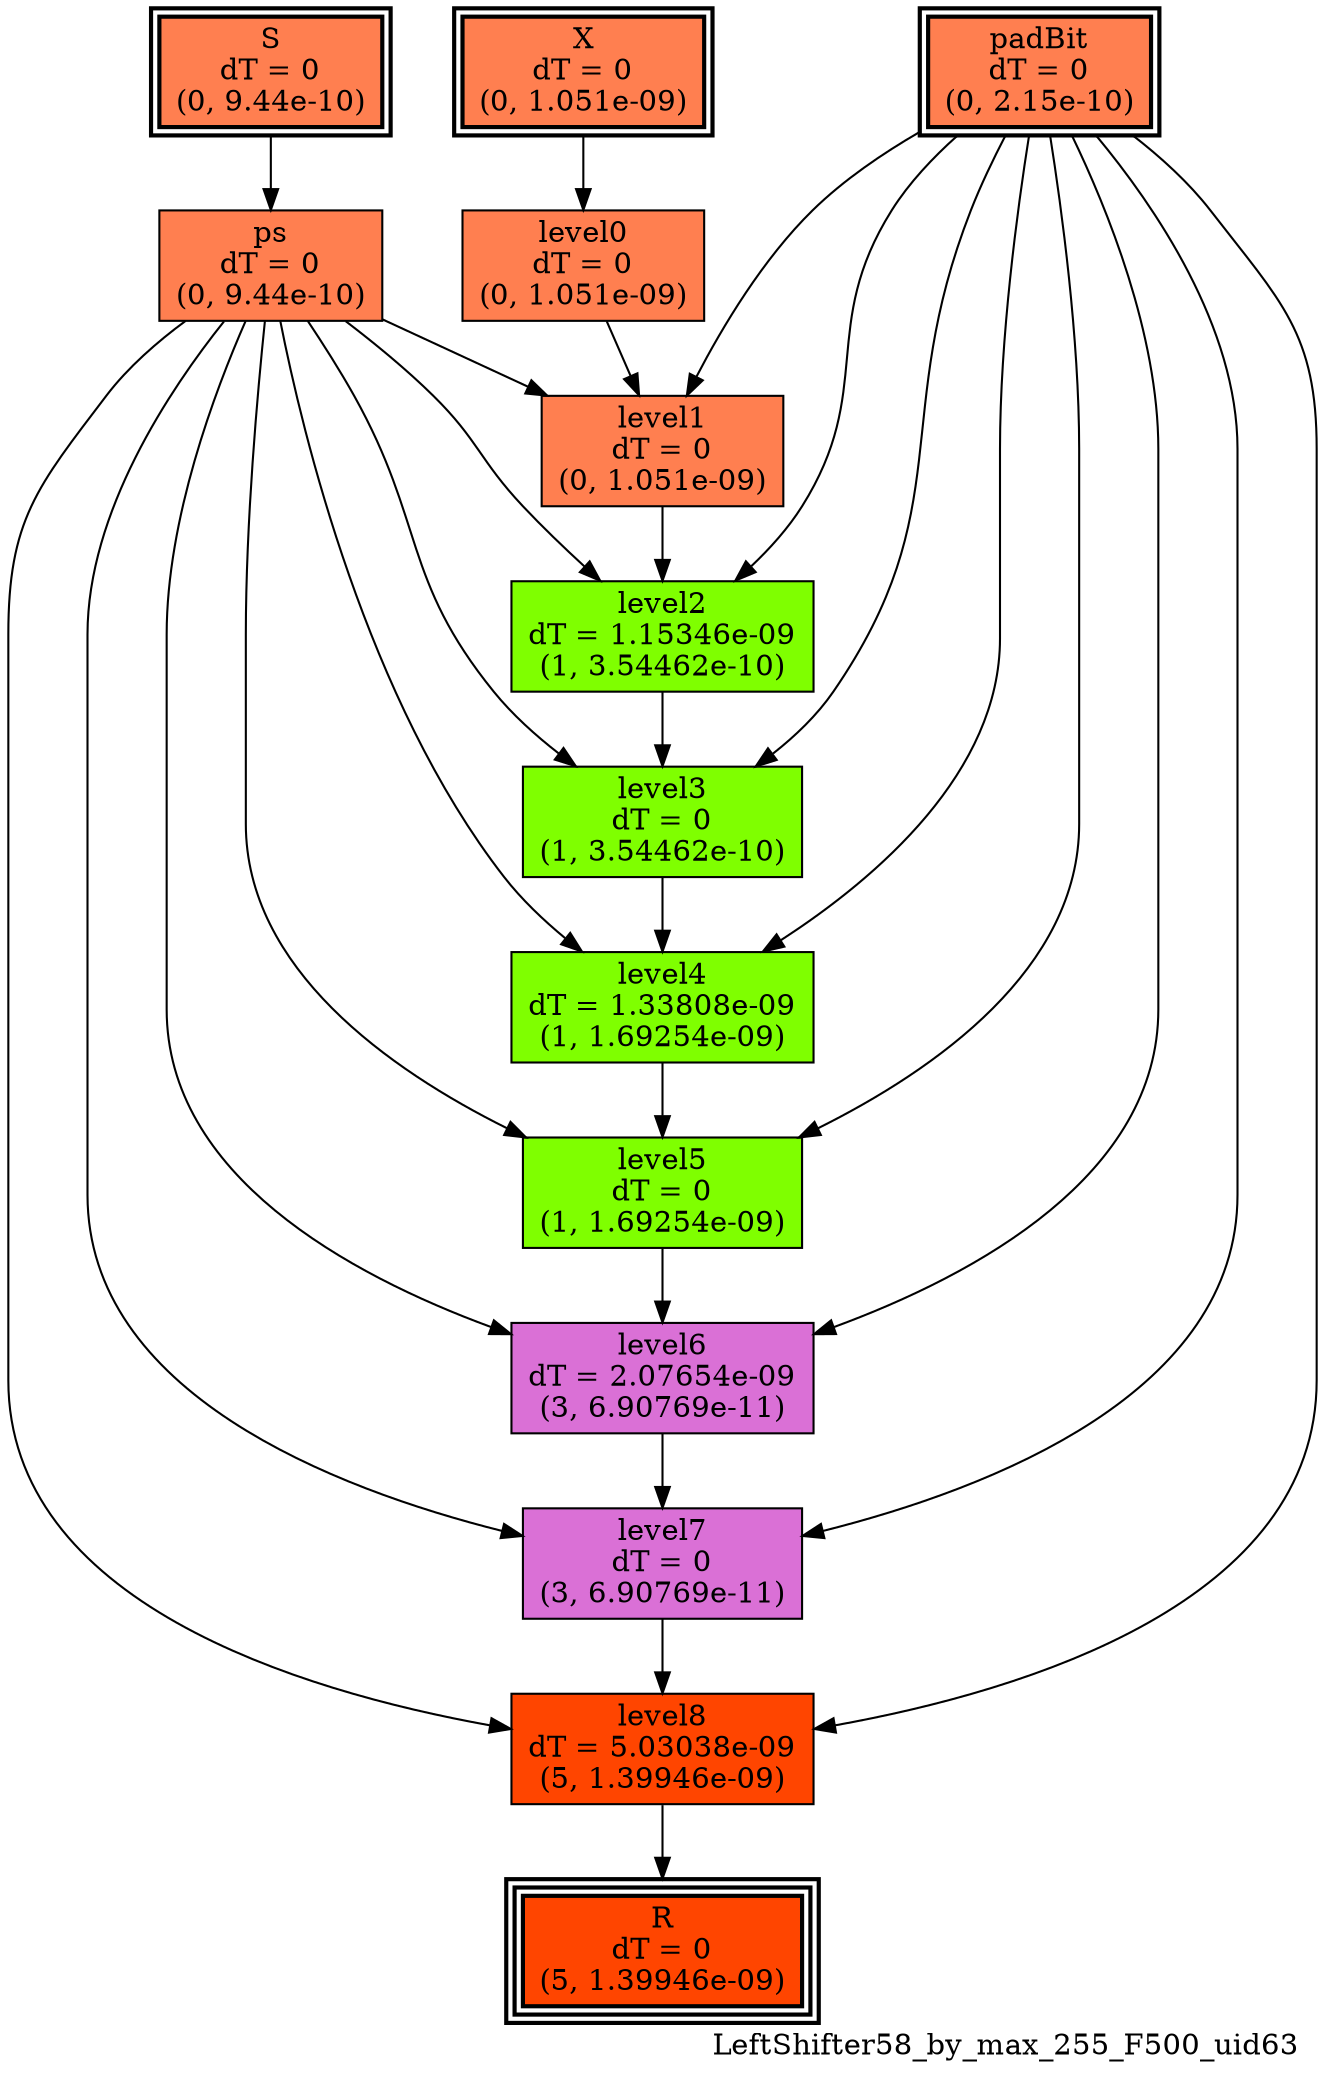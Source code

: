 digraph LeftShifter58_by_max_255_F500_uid63
{
	//graph drawing options
	label=LeftShifter58_by_max_255_F500_uid63;
	labelloc=bottom;
	labeljust=right;
	ratio=auto;
	nodesep=0.25;
	ranksep=0.5;

	//input/output signals of operator LeftShifter58_by_max_255_F500_uid63
	X__LeftShifter58_by_max_255_F500_uid63 [ label="X\ndT = 0\n(0, 1.051e-09)", shape=box, color=black, style="bold, filled", fillcolor=coral, peripheries=2 ];
	S__LeftShifter58_by_max_255_F500_uid63 [ label="S\ndT = 0\n(0, 9.44e-10)", shape=box, color=black, style="bold, filled", fillcolor=coral, peripheries=2 ];
	padBit__LeftShifter58_by_max_255_F500_uid63 [ label="padBit\ndT = 0\n(0, 2.15e-10)", shape=box, color=black, style="bold, filled", fillcolor=coral, peripheries=2 ];
	R__LeftShifter58_by_max_255_F500_uid63 [ label="R\ndT = 0\n(5, 1.39946e-09)", shape=box, color=black, style="bold, filled", fillcolor=orangered, peripheries=3 ];
	{rank=same X__LeftShifter58_by_max_255_F500_uid63, S__LeftShifter58_by_max_255_F500_uid63, padBit__LeftShifter58_by_max_255_F500_uid63};
	{rank=same R__LeftShifter58_by_max_255_F500_uid63};
	//internal signals of operator LeftShifter58_by_max_255_F500_uid63
	ps__LeftShifter58_by_max_255_F500_uid63 [ label="ps\ndT = 0\n(0, 9.44e-10)", shape=box, color=black, style=filled, fillcolor=coral, peripheries=1 ];
	level0__LeftShifter58_by_max_255_F500_uid63 [ label="level0\ndT = 0\n(0, 1.051e-09)", shape=box, color=black, style=filled, fillcolor=coral, peripheries=1 ];
	level1__LeftShifter58_by_max_255_F500_uid63 [ label="level1\ndT = 0\n(0, 1.051e-09)", shape=box, color=black, style=filled, fillcolor=coral, peripheries=1 ];
	level2__LeftShifter58_by_max_255_F500_uid63 [ label="level2\ndT = 1.15346e-09\n(1, 3.54462e-10)", shape=box, color=black, style=filled, fillcolor=chartreuse, peripheries=1 ];
	level3__LeftShifter58_by_max_255_F500_uid63 [ label="level3\ndT = 0\n(1, 3.54462e-10)", shape=box, color=black, style=filled, fillcolor=chartreuse, peripheries=1 ];
	level4__LeftShifter58_by_max_255_F500_uid63 [ label="level4\ndT = 1.33808e-09\n(1, 1.69254e-09)", shape=box, color=black, style=filled, fillcolor=chartreuse, peripheries=1 ];
	level5__LeftShifter58_by_max_255_F500_uid63 [ label="level5\ndT = 0\n(1, 1.69254e-09)", shape=box, color=black, style=filled, fillcolor=chartreuse, peripheries=1 ];
	level6__LeftShifter58_by_max_255_F500_uid63 [ label="level6\ndT = 2.07654e-09\n(3, 6.90769e-11)", shape=box, color=black, style=filled, fillcolor=orchid, peripheries=1 ];
	level7__LeftShifter58_by_max_255_F500_uid63 [ label="level7\ndT = 0\n(3, 6.90769e-11)", shape=box, color=black, style=filled, fillcolor=orchid, peripheries=1 ];
	level8__LeftShifter58_by_max_255_F500_uid63 [ label="level8\ndT = 5.03038e-09\n(5, 1.39946e-09)", shape=box, color=black, style=filled, fillcolor=orangered, peripheries=1 ];

	//subcomponents of operator LeftShifter58_by_max_255_F500_uid63

	//input and internal signal connections of operator LeftShifter58_by_max_255_F500_uid63
	X__LeftShifter58_by_max_255_F500_uid63 -> level0__LeftShifter58_by_max_255_F500_uid63 [ arrowhead=normal, arrowsize=1.0, arrowtail=normal, color=black, dir=forward  ];
	S__LeftShifter58_by_max_255_F500_uid63 -> ps__LeftShifter58_by_max_255_F500_uid63 [ arrowhead=normal, arrowsize=1.0, arrowtail=normal, color=black, dir=forward  ];
	padBit__LeftShifter58_by_max_255_F500_uid63 -> level1__LeftShifter58_by_max_255_F500_uid63 [ arrowhead=normal, arrowsize=1.0, arrowtail=normal, color=black, dir=forward  ];
	padBit__LeftShifter58_by_max_255_F500_uid63 -> level2__LeftShifter58_by_max_255_F500_uid63 [ arrowhead=normal, arrowsize=1.0, arrowtail=normal, color=black, dir=forward  ];
	padBit__LeftShifter58_by_max_255_F500_uid63 -> level3__LeftShifter58_by_max_255_F500_uid63 [ arrowhead=normal, arrowsize=1.0, arrowtail=normal, color=black, dir=forward  ];
	padBit__LeftShifter58_by_max_255_F500_uid63 -> level4__LeftShifter58_by_max_255_F500_uid63 [ arrowhead=normal, arrowsize=1.0, arrowtail=normal, color=black, dir=forward  ];
	padBit__LeftShifter58_by_max_255_F500_uid63 -> level5__LeftShifter58_by_max_255_F500_uid63 [ arrowhead=normal, arrowsize=1.0, arrowtail=normal, color=black, dir=forward  ];
	padBit__LeftShifter58_by_max_255_F500_uid63 -> level6__LeftShifter58_by_max_255_F500_uid63 [ arrowhead=normal, arrowsize=1.0, arrowtail=normal, color=black, dir=forward  ];
	padBit__LeftShifter58_by_max_255_F500_uid63 -> level7__LeftShifter58_by_max_255_F500_uid63 [ arrowhead=normal, arrowsize=1.0, arrowtail=normal, color=black, dir=forward  ];
	padBit__LeftShifter58_by_max_255_F500_uid63 -> level8__LeftShifter58_by_max_255_F500_uid63 [ arrowhead=normal, arrowsize=1.0, arrowtail=normal, color=black, dir=forward  ];
	ps__LeftShifter58_by_max_255_F500_uid63 -> level1__LeftShifter58_by_max_255_F500_uid63 [ arrowhead=normal, arrowsize=1.0, arrowtail=normal, color=black, dir=forward  ];
	ps__LeftShifter58_by_max_255_F500_uid63 -> level2__LeftShifter58_by_max_255_F500_uid63 [ arrowhead=normal, arrowsize=1.0, arrowtail=normal, color=black, dir=forward  ];
	ps__LeftShifter58_by_max_255_F500_uid63 -> level3__LeftShifter58_by_max_255_F500_uid63 [ arrowhead=normal, arrowsize=1.0, arrowtail=normal, color=black, dir=forward  ];
	ps__LeftShifter58_by_max_255_F500_uid63 -> level4__LeftShifter58_by_max_255_F500_uid63 [ arrowhead=normal, arrowsize=1.0, arrowtail=normal, color=black, dir=forward  ];
	ps__LeftShifter58_by_max_255_F500_uid63 -> level5__LeftShifter58_by_max_255_F500_uid63 [ arrowhead=normal, arrowsize=1.0, arrowtail=normal, color=black, dir=forward  ];
	ps__LeftShifter58_by_max_255_F500_uid63 -> level6__LeftShifter58_by_max_255_F500_uid63 [ arrowhead=normal, arrowsize=1.0, arrowtail=normal, color=black, dir=forward  ];
	ps__LeftShifter58_by_max_255_F500_uid63 -> level7__LeftShifter58_by_max_255_F500_uid63 [ arrowhead=normal, arrowsize=1.0, arrowtail=normal, color=black, dir=forward  ];
	ps__LeftShifter58_by_max_255_F500_uid63 -> level8__LeftShifter58_by_max_255_F500_uid63 [ arrowhead=normal, arrowsize=1.0, arrowtail=normal, color=black, dir=forward  ];
	level0__LeftShifter58_by_max_255_F500_uid63 -> level1__LeftShifter58_by_max_255_F500_uid63 [ arrowhead=normal, arrowsize=1.0, arrowtail=normal, color=black, dir=forward  ];
	level1__LeftShifter58_by_max_255_F500_uid63 -> level2__LeftShifter58_by_max_255_F500_uid63 [ arrowhead=normal, arrowsize=1.0, arrowtail=normal, color=black, dir=forward  ];
	level2__LeftShifter58_by_max_255_F500_uid63 -> level3__LeftShifter58_by_max_255_F500_uid63 [ arrowhead=normal, arrowsize=1.0, arrowtail=normal, color=black, dir=forward  ];
	level3__LeftShifter58_by_max_255_F500_uid63 -> level4__LeftShifter58_by_max_255_F500_uid63 [ arrowhead=normal, arrowsize=1.0, arrowtail=normal, color=black, dir=forward  ];
	level4__LeftShifter58_by_max_255_F500_uid63 -> level5__LeftShifter58_by_max_255_F500_uid63 [ arrowhead=normal, arrowsize=1.0, arrowtail=normal, color=black, dir=forward  ];
	level5__LeftShifter58_by_max_255_F500_uid63 -> level6__LeftShifter58_by_max_255_F500_uid63 [ arrowhead=normal, arrowsize=1.0, arrowtail=normal, color=black, dir=forward  ];
	level6__LeftShifter58_by_max_255_F500_uid63 -> level7__LeftShifter58_by_max_255_F500_uid63 [ arrowhead=normal, arrowsize=1.0, arrowtail=normal, color=black, dir=forward  ];
	level7__LeftShifter58_by_max_255_F500_uid63 -> level8__LeftShifter58_by_max_255_F500_uid63 [ arrowhead=normal, arrowsize=1.0, arrowtail=normal, color=black, dir=forward  ];
	level8__LeftShifter58_by_max_255_F500_uid63 -> R__LeftShifter58_by_max_255_F500_uid63 [ arrowhead=normal, arrowsize=1.0, arrowtail=normal, color=black, dir=forward  ];
}

